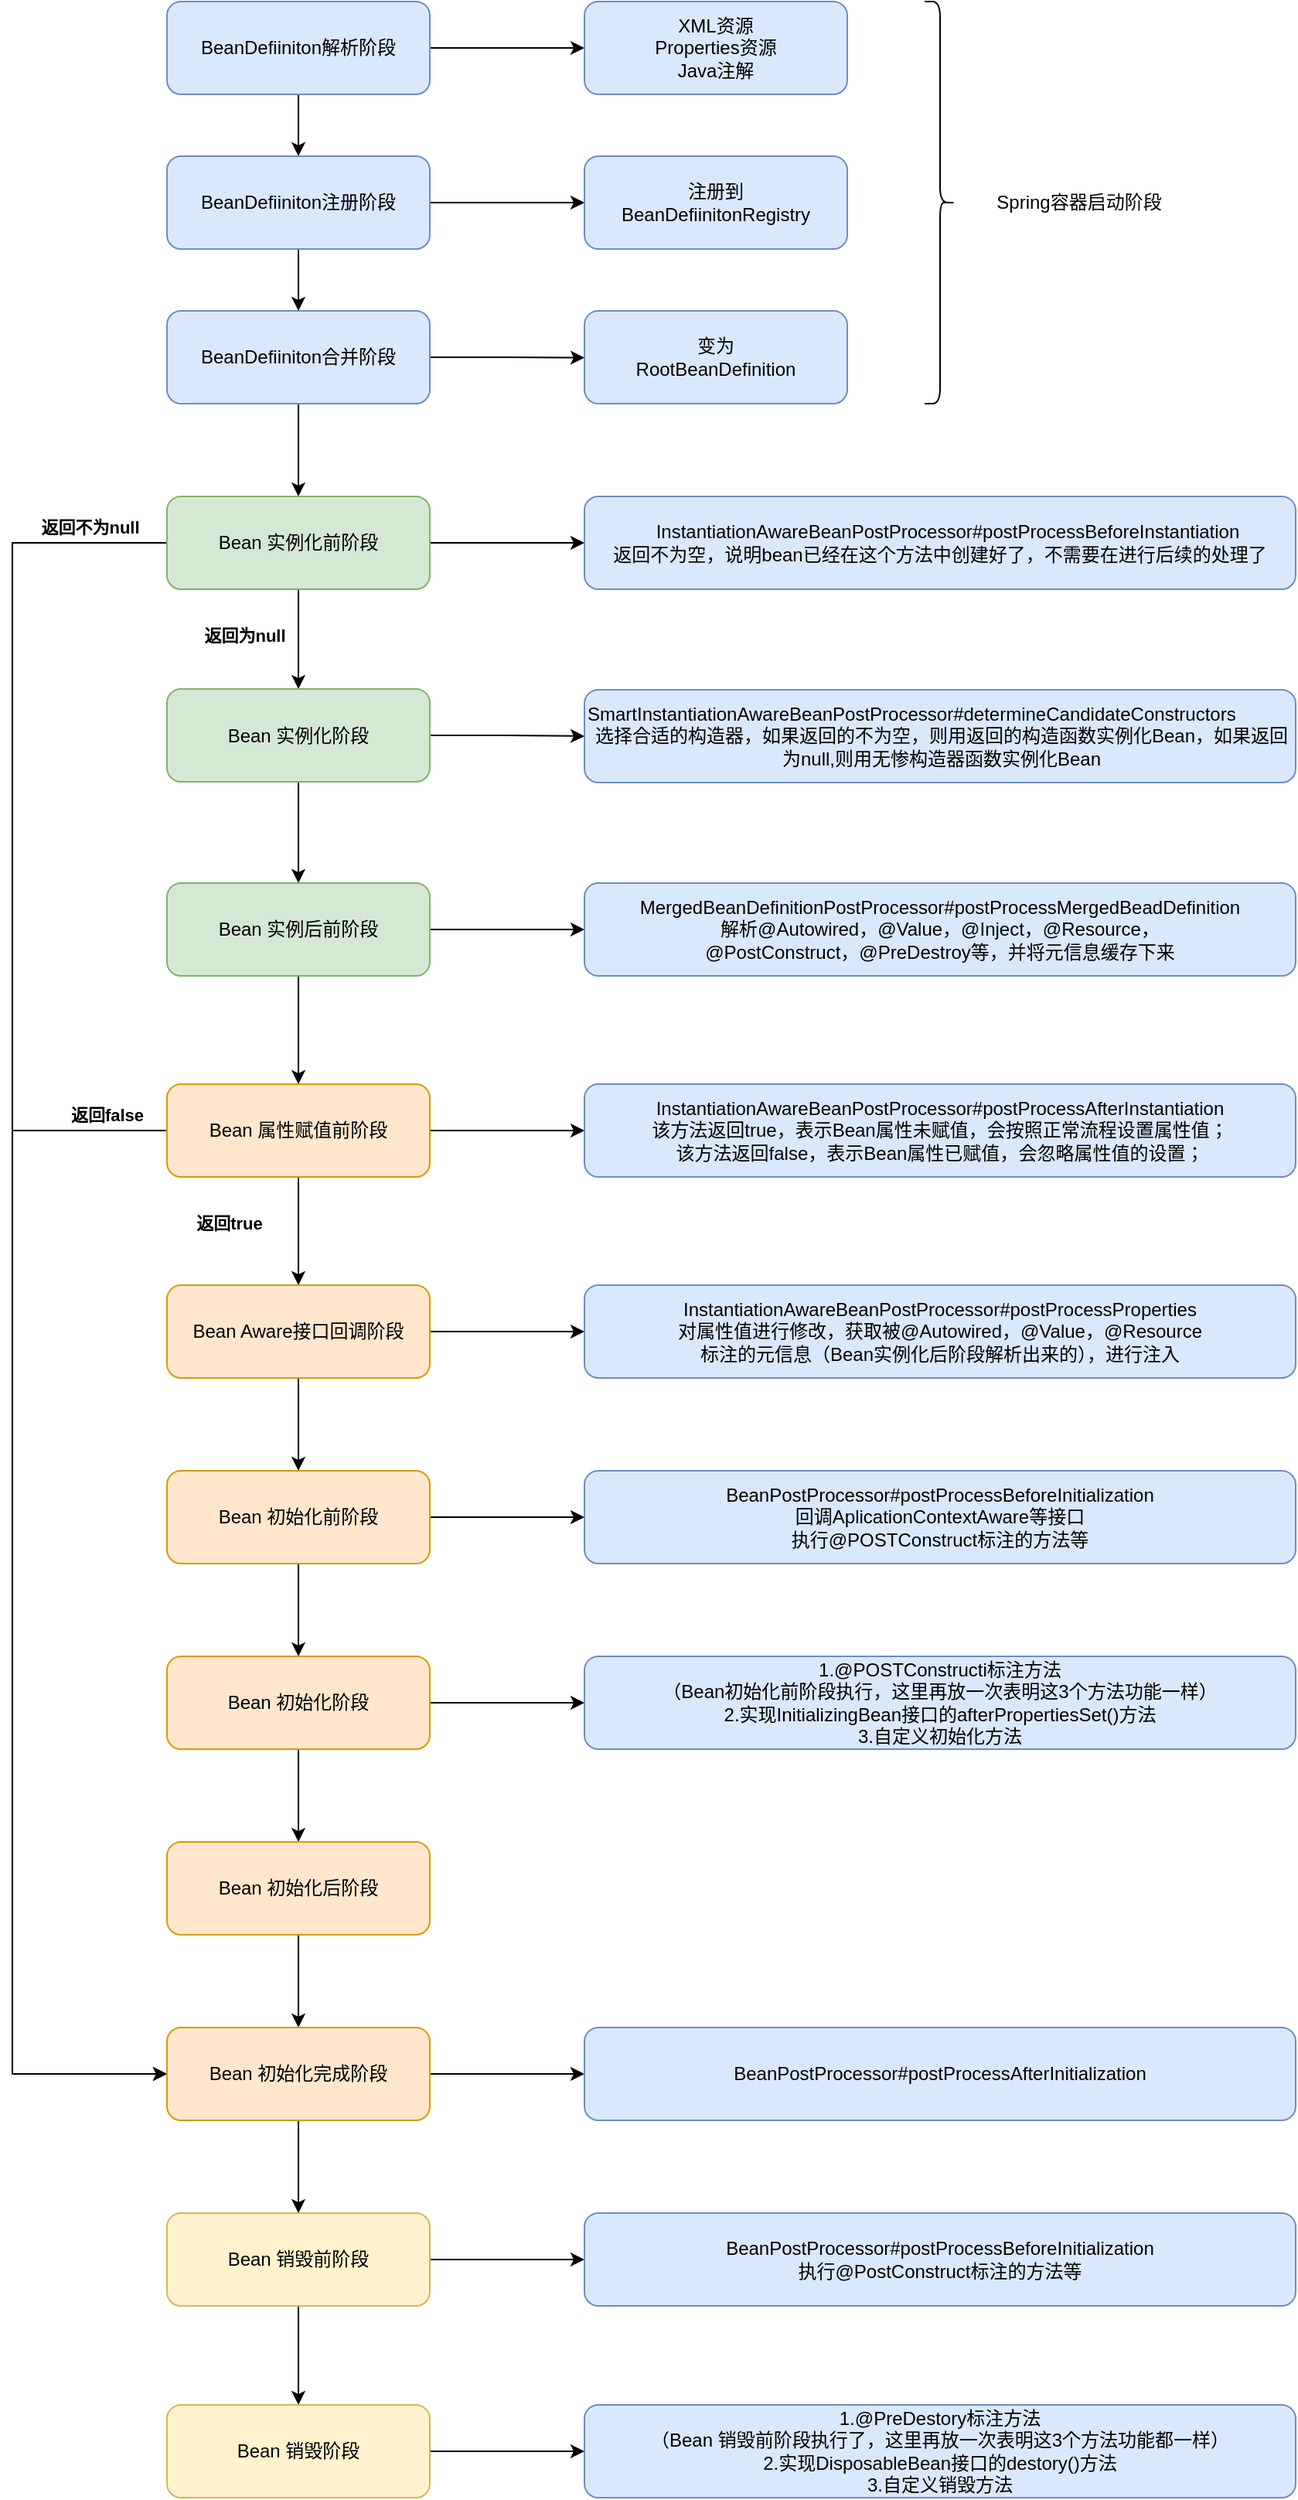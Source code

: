 <mxfile version="20.7.4" type="github">
  <diagram id="OlfqImsbNMb45H6n4PX8" name="第 1 页">
    <mxGraphModel dx="1366" dy="727" grid="1" gridSize="10" guides="1" tooltips="1" connect="1" arrows="1" fold="1" page="1" pageScale="1" pageWidth="827" pageHeight="1169" math="0" shadow="0">
      <root>
        <mxCell id="0" />
        <mxCell id="1" parent="0" />
        <mxCell id="ik_k4gAjeatmCQZmZOk4-6" style="edgeStyle=orthogonalEdgeStyle;rounded=0;orthogonalLoop=1;jettySize=auto;html=1;exitX=0.5;exitY=1;exitDx=0;exitDy=0;entryX=0.5;entryY=0;entryDx=0;entryDy=0;" edge="1" parent="1" source="ik_k4gAjeatmCQZmZOk4-1" target="ik_k4gAjeatmCQZmZOk4-4">
          <mxGeometry relative="1" as="geometry" />
        </mxCell>
        <mxCell id="ik_k4gAjeatmCQZmZOk4-8" style="edgeStyle=orthogonalEdgeStyle;rounded=0;orthogonalLoop=1;jettySize=auto;html=1;exitX=1;exitY=0.5;exitDx=0;exitDy=0;entryX=0;entryY=0.5;entryDx=0;entryDy=0;" edge="1" parent="1" source="ik_k4gAjeatmCQZmZOk4-1" target="ik_k4gAjeatmCQZmZOk4-7">
          <mxGeometry relative="1" as="geometry" />
        </mxCell>
        <mxCell id="ik_k4gAjeatmCQZmZOk4-1" value="BeanDefiiniton解析阶段" style="rounded=1;whiteSpace=wrap;html=1;fontStyle=0;fillColor=#dae8fc;strokeColor=#6c8ebf;" vertex="1" parent="1">
          <mxGeometry x="150" y="140" width="170" height="60" as="geometry" />
        </mxCell>
        <mxCell id="ik_k4gAjeatmCQZmZOk4-10" style="edgeStyle=orthogonalEdgeStyle;rounded=0;orthogonalLoop=1;jettySize=auto;html=1;exitX=1;exitY=0.5;exitDx=0;exitDy=0;entryX=0;entryY=0.5;entryDx=0;entryDy=0;" edge="1" parent="1" source="ik_k4gAjeatmCQZmZOk4-4" target="ik_k4gAjeatmCQZmZOk4-9">
          <mxGeometry relative="1" as="geometry" />
        </mxCell>
        <mxCell id="ik_k4gAjeatmCQZmZOk4-12" style="edgeStyle=orthogonalEdgeStyle;rounded=0;orthogonalLoop=1;jettySize=auto;html=1;exitX=0.5;exitY=1;exitDx=0;exitDy=0;entryX=0.5;entryY=0;entryDx=0;entryDy=0;" edge="1" parent="1" source="ik_k4gAjeatmCQZmZOk4-4" target="ik_k4gAjeatmCQZmZOk4-11">
          <mxGeometry relative="1" as="geometry" />
        </mxCell>
        <mxCell id="ik_k4gAjeatmCQZmZOk4-4" value="BeanDefiiniton注册阶段" style="rounded=1;whiteSpace=wrap;html=1;fontStyle=0;fillColor=#dae8fc;strokeColor=#6c8ebf;" vertex="1" parent="1">
          <mxGeometry x="150" y="240" width="170" height="60" as="geometry" />
        </mxCell>
        <mxCell id="ik_k4gAjeatmCQZmZOk4-7" value="XML资源&lt;br&gt;Properties资源&lt;br&gt;Java注解" style="rounded=1;whiteSpace=wrap;html=1;fontStyle=0;fillColor=#dae8fc;strokeColor=#6c8ebf;" vertex="1" parent="1">
          <mxGeometry x="420" y="140" width="170" height="60" as="geometry" />
        </mxCell>
        <mxCell id="ik_k4gAjeatmCQZmZOk4-9" value="&lt;br&gt;注册到&lt;br style=&quot;border-color: var(--border-color);&quot;&gt;BeanDefiinitonRegistry&lt;br style=&quot;border-color: var(--border-color);&quot;&gt;&lt;span style=&quot;border-color: var(--border-color); color: rgba(0, 0, 0, 0); font-family: monospace; font-size: 0px; text-align: start;&quot;&gt;%3CmxGraphModel%3E%3Croot%3E%3CmxCell%20id%3D%220%22%2F%3E%3CmxCell%20id%3D%221%22%20parent%3D%220%22%2F%3E%3CmxCell%20id%3D%222%22%20value%3D%22XML%E8%B5%84%E6%BA%90%26lt%3Bbr%26gt%3BProperties%E8%B5%84%E6%BA%90%26lt%3Bbr%26gt%3BJava%E6%B3%A8%E8%A7%A3%22%20style%3D%22rounded%3D1%3BwhiteSpace%3Dwrap%3Bhtml%3D1%3BfontStyle%3D0%22%20vertex%3D%221%22%20parent%3D%221%22%3E%3CmxGeometry%20x%3D%22420%22%20y%3D%22140%22%20width%3D%22170%22%20height%3D%2260%22%20as%3D%22geometry%22%2F%3E%3C%2FmxCell%3E%3C%2Froot%3E%3C%2FmxGraphModel%3E&lt;br style=&quot;border-color: var(--border-color);&quot;&gt;&lt;/span&gt;" style="rounded=1;whiteSpace=wrap;html=1;fontStyle=0;fillColor=#dae8fc;strokeColor=#6c8ebf;" vertex="1" parent="1">
          <mxGeometry x="420" y="240" width="170" height="60" as="geometry" />
        </mxCell>
        <mxCell id="ik_k4gAjeatmCQZmZOk4-13" style="edgeStyle=orthogonalEdgeStyle;rounded=0;orthogonalLoop=1;jettySize=auto;html=1;exitX=1;exitY=0.5;exitDx=0;exitDy=0;" edge="1" parent="1" source="ik_k4gAjeatmCQZmZOk4-11">
          <mxGeometry relative="1" as="geometry">
            <mxPoint x="420" y="370.286" as="targetPoint" />
          </mxGeometry>
        </mxCell>
        <mxCell id="ik_k4gAjeatmCQZmZOk4-18" style="edgeStyle=orthogonalEdgeStyle;rounded=0;orthogonalLoop=1;jettySize=auto;html=1;exitX=0.5;exitY=1;exitDx=0;exitDy=0;entryX=0.5;entryY=0;entryDx=0;entryDy=0;" edge="1" parent="1" source="ik_k4gAjeatmCQZmZOk4-11" target="ik_k4gAjeatmCQZmZOk4-17">
          <mxGeometry relative="1" as="geometry" />
        </mxCell>
        <mxCell id="ik_k4gAjeatmCQZmZOk4-11" value="BeanDefiiniton合并阶段" style="rounded=1;whiteSpace=wrap;html=1;fontStyle=0;fillColor=#dae8fc;strokeColor=#6c8ebf;" vertex="1" parent="1">
          <mxGeometry x="150" y="340" width="170" height="60" as="geometry" />
        </mxCell>
        <mxCell id="ik_k4gAjeatmCQZmZOk4-14" value="&lt;br&gt;变为&lt;br style=&quot;border-color: var(--border-color);&quot;&gt;RootBeanDefinition&lt;br style=&quot;border-color: var(--border-color);&quot;&gt;&lt;span style=&quot;border-color: var(--border-color); color: rgba(0, 0, 0, 0); font-family: monospace; font-size: 0px; text-align: start;&quot;&gt;%3CmxGraphModel%3E%3Croot%3E%3CmxCell%20id%3D%220%22%2F%3E%3CmxCell%20id%3D%221%22%20parent%3D%220%22%2F%3E%3CmxCell%20id%3D%222%22%20value%3D%22XML%E8%B5%84%E6%BA%90%26lt%3Bbr%26gt%3BProperties%E8%B5%84%E6%BA%90%26lt%3Bbr%26gt%3BJava%E6%B3%A8%E8%A7%A3%22%20style%3D%22rounded%3D1%3BwhiteSpace%3Dwrap%3Bhtml%3D1%3BfontStyle%3D0%22%20vertex%3D%221%22%20parent%3D%221%22%3E%3CmxGeometry%20x%3D%22420%22%20y%3D%22140%22%20width%3D%22170%22%20height%3D%2260%22%20as%3D%22geometry%22%2F%3E%3C%2FmxCell%3E%3C%2Froot%3E%3C%2FmxGraphModel%3E&lt;br style=&quot;border-color: var(--border-color);&quot;&gt;&lt;/span&gt;" style="rounded=1;whiteSpace=wrap;html=1;fontStyle=0;fillColor=#dae8fc;strokeColor=#6c8ebf;" vertex="1" parent="1">
          <mxGeometry x="420" y="340" width="170" height="60" as="geometry" />
        </mxCell>
        <mxCell id="ik_k4gAjeatmCQZmZOk4-15" value="" style="shape=curlyBracket;whiteSpace=wrap;html=1;rounded=1;flipH=1;labelPosition=right;verticalLabelPosition=middle;align=left;verticalAlign=middle;" vertex="1" parent="1">
          <mxGeometry x="640" y="140" width="20" height="260" as="geometry" />
        </mxCell>
        <mxCell id="ik_k4gAjeatmCQZmZOk4-16" value="Spring容器启动阶段" style="text;html=1;strokeColor=none;fillColor=none;align=center;verticalAlign=middle;whiteSpace=wrap;rounded=0;" vertex="1" parent="1">
          <mxGeometry x="680" y="255" width="120" height="30" as="geometry" />
        </mxCell>
        <mxCell id="ik_k4gAjeatmCQZmZOk4-20" style="edgeStyle=orthogonalEdgeStyle;rounded=0;orthogonalLoop=1;jettySize=auto;html=1;exitX=1;exitY=0.5;exitDx=0;exitDy=0;entryX=0;entryY=0.5;entryDx=0;entryDy=0;" edge="1" parent="1" source="ik_k4gAjeatmCQZmZOk4-17" target="ik_k4gAjeatmCQZmZOk4-19">
          <mxGeometry relative="1" as="geometry" />
        </mxCell>
        <mxCell id="ik_k4gAjeatmCQZmZOk4-23" value="返回为null" style="edgeStyle=orthogonalEdgeStyle;rounded=0;orthogonalLoop=1;jettySize=auto;html=1;exitX=0.5;exitY=1;exitDx=0;exitDy=0;entryX=0.5;entryY=0;entryDx=0;entryDy=0;fontStyle=1" edge="1" parent="1" source="ik_k4gAjeatmCQZmZOk4-17" target="ik_k4gAjeatmCQZmZOk4-22">
          <mxGeometry x="-0.07" y="-35" relative="1" as="geometry">
            <mxPoint as="offset" />
          </mxGeometry>
        </mxCell>
        <mxCell id="ik_k4gAjeatmCQZmZOk4-71" style="edgeStyle=orthogonalEdgeStyle;rounded=0;orthogonalLoop=1;jettySize=auto;html=1;exitX=0;exitY=0.5;exitDx=0;exitDy=0;entryX=0;entryY=0.5;entryDx=0;entryDy=0;" edge="1" parent="1" source="ik_k4gAjeatmCQZmZOk4-17" target="ik_k4gAjeatmCQZmZOk4-58">
          <mxGeometry relative="1" as="geometry">
            <mxPoint x="70" y="770" as="targetPoint" />
            <Array as="points">
              <mxPoint x="50" y="490" />
              <mxPoint x="50" y="1480" />
            </Array>
          </mxGeometry>
        </mxCell>
        <mxCell id="ik_k4gAjeatmCQZmZOk4-74" value="返回不为null" style="edgeLabel;html=1;align=center;verticalAlign=middle;resizable=0;points=[];fontStyle=1" vertex="1" connectable="0" parent="ik_k4gAjeatmCQZmZOk4-71">
          <mxGeometry x="-0.896" y="-2" relative="1" as="geometry">
            <mxPoint x="12" y="-8" as="offset" />
          </mxGeometry>
        </mxCell>
        <mxCell id="ik_k4gAjeatmCQZmZOk4-17" value="Bean 实例化前阶段" style="rounded=1;whiteSpace=wrap;html=1;fontStyle=0;fillColor=#d5e8d4;strokeColor=#82b366;" vertex="1" parent="1">
          <mxGeometry x="150" y="460" width="170" height="60" as="geometry" />
        </mxCell>
        <mxCell id="ik_k4gAjeatmCQZmZOk4-19" value="&lt;div style=&quot;&quot;&gt;&amp;nbsp; &amp;nbsp;InstantiationAwareBeanPostProcessor#postProcessBeforeInstantiation&lt;br&gt;返回不为空，说明bean已经在这个方法中创建好了，不需要在进行后续的处理了&lt;/div&gt;" style="rounded=1;whiteSpace=wrap;html=1;fontStyle=0;align=center;fillColor=#dae8fc;strokeColor=#6c8ebf;" vertex="1" parent="1">
          <mxGeometry x="420" y="460" width="460" height="60" as="geometry" />
        </mxCell>
        <mxCell id="ik_k4gAjeatmCQZmZOk4-25" style="edgeStyle=orthogonalEdgeStyle;rounded=0;orthogonalLoop=1;jettySize=auto;html=1;exitX=1;exitY=0.5;exitDx=0;exitDy=0;entryX=0;entryY=0.5;entryDx=0;entryDy=0;" edge="1" parent="1" source="ik_k4gAjeatmCQZmZOk4-22" target="ik_k4gAjeatmCQZmZOk4-24">
          <mxGeometry relative="1" as="geometry" />
        </mxCell>
        <mxCell id="ik_k4gAjeatmCQZmZOk4-27" style="edgeStyle=orthogonalEdgeStyle;rounded=0;orthogonalLoop=1;jettySize=auto;html=1;exitX=0.5;exitY=1;exitDx=0;exitDy=0;entryX=0.5;entryY=0;entryDx=0;entryDy=0;" edge="1" parent="1" source="ik_k4gAjeatmCQZmZOk4-22" target="ik_k4gAjeatmCQZmZOk4-26">
          <mxGeometry relative="1" as="geometry" />
        </mxCell>
        <mxCell id="ik_k4gAjeatmCQZmZOk4-22" value="Bean 实例化阶段" style="rounded=1;whiteSpace=wrap;html=1;fontStyle=0;fillColor=#d5e8d4;strokeColor=#82b366;" vertex="1" parent="1">
          <mxGeometry x="150" y="584.5" width="170" height="60" as="geometry" />
        </mxCell>
        <mxCell id="ik_k4gAjeatmCQZmZOk4-24" value="&lt;div style=&quot;&quot;&gt;SmartInstantiationAwareBeanPostProcessor#determineCandidateConstructors&lt;br&gt;&lt;div style=&quot;text-align: center;&quot;&gt;&lt;span style=&quot;background-color: initial;&quot;&gt;选择合适的构造器，如果返回的不为空，则用返回的构造函数实例化Bean，如果返回为null,则用无惨构造器函数实例化Bean&lt;/span&gt;&lt;/div&gt;&lt;/div&gt;" style="rounded=1;whiteSpace=wrap;html=1;fontStyle=0;align=left;fillColor=#dae8fc;strokeColor=#6c8ebf;" vertex="1" parent="1">
          <mxGeometry x="420" y="585" width="460" height="60" as="geometry" />
        </mxCell>
        <mxCell id="ik_k4gAjeatmCQZmZOk4-32" style="edgeStyle=orthogonalEdgeStyle;rounded=0;orthogonalLoop=1;jettySize=auto;html=1;exitX=1;exitY=0.5;exitDx=0;exitDy=0;" edge="1" parent="1" source="ik_k4gAjeatmCQZmZOk4-26" target="ik_k4gAjeatmCQZmZOk4-30">
          <mxGeometry relative="1" as="geometry" />
        </mxCell>
        <mxCell id="ik_k4gAjeatmCQZmZOk4-35" style="edgeStyle=orthogonalEdgeStyle;rounded=0;orthogonalLoop=1;jettySize=auto;html=1;exitX=0.5;exitY=1;exitDx=0;exitDy=0;entryX=0.5;entryY=0;entryDx=0;entryDy=0;" edge="1" parent="1" source="ik_k4gAjeatmCQZmZOk4-26" target="ik_k4gAjeatmCQZmZOk4-34">
          <mxGeometry relative="1" as="geometry" />
        </mxCell>
        <mxCell id="ik_k4gAjeatmCQZmZOk4-26" value="Bean 实例后前阶段" style="rounded=1;whiteSpace=wrap;html=1;fontStyle=0;fillColor=#d5e8d4;strokeColor=#82b366;" vertex="1" parent="1">
          <mxGeometry x="150" y="710" width="170" height="60" as="geometry" />
        </mxCell>
        <mxCell id="ik_k4gAjeatmCQZmZOk4-30" value="&lt;div style=&quot;&quot;&gt;&lt;div style=&quot;&quot;&gt;MergedBeanDefinitionPostProcessor#postProcessMergedBeadDefinition&lt;br&gt;解析@Autowired，@Value，@Inject，@Resource，&lt;br&gt;@PostConstruct，@PreDestroy等，并将元信息缓存下来&lt;/div&gt;&lt;/div&gt;" style="rounded=1;whiteSpace=wrap;html=1;fontStyle=0;align=center;fillColor=#dae8fc;strokeColor=#6c8ebf;" vertex="1" parent="1">
          <mxGeometry x="420" y="710" width="460" height="60" as="geometry" />
        </mxCell>
        <mxCell id="ik_k4gAjeatmCQZmZOk4-37" style="edgeStyle=orthogonalEdgeStyle;rounded=0;orthogonalLoop=1;jettySize=auto;html=1;exitX=1;exitY=0.5;exitDx=0;exitDy=0;entryX=0;entryY=0.5;entryDx=0;entryDy=0;" edge="1" parent="1" source="ik_k4gAjeatmCQZmZOk4-34" target="ik_k4gAjeatmCQZmZOk4-36">
          <mxGeometry relative="1" as="geometry" />
        </mxCell>
        <mxCell id="ik_k4gAjeatmCQZmZOk4-41" value="返回true" style="edgeStyle=orthogonalEdgeStyle;rounded=0;orthogonalLoop=1;jettySize=auto;html=1;exitX=0.5;exitY=1;exitDx=0;exitDy=0;entryX=0.5;entryY=0;entryDx=0;entryDy=0;fontStyle=1" edge="1" parent="1" source="ik_k4gAjeatmCQZmZOk4-34" target="ik_k4gAjeatmCQZmZOk4-38">
          <mxGeometry x="-0.143" y="-45" relative="1" as="geometry">
            <mxPoint as="offset" />
          </mxGeometry>
        </mxCell>
        <mxCell id="ik_k4gAjeatmCQZmZOk4-72" style="edgeStyle=orthogonalEdgeStyle;rounded=0;orthogonalLoop=1;jettySize=auto;html=1;exitX=0;exitY=0.5;exitDx=0;exitDy=0;entryX=0;entryY=0.5;entryDx=0;entryDy=0;" edge="1" parent="1" source="ik_k4gAjeatmCQZmZOk4-34" target="ik_k4gAjeatmCQZmZOk4-58">
          <mxGeometry relative="1" as="geometry">
            <Array as="points">
              <mxPoint x="50" y="870" />
              <mxPoint x="50" y="1480" />
            </Array>
          </mxGeometry>
        </mxCell>
        <mxCell id="ik_k4gAjeatmCQZmZOk4-73" value="返回false" style="edgeLabel;html=1;align=center;verticalAlign=middle;resizable=0;points=[];fontStyle=1" vertex="1" connectable="0" parent="ik_k4gAjeatmCQZmZOk4-72">
          <mxGeometry x="-0.848" y="-3" relative="1" as="geometry">
            <mxPoint x="22" y="-7" as="offset" />
          </mxGeometry>
        </mxCell>
        <mxCell id="ik_k4gAjeatmCQZmZOk4-34" value="Bean 属性赋值前阶段" style="rounded=1;whiteSpace=wrap;html=1;fontStyle=0;fillColor=#ffe6cc;strokeColor=#d79b00;" vertex="1" parent="1">
          <mxGeometry x="150" y="840" width="170" height="60" as="geometry" />
        </mxCell>
        <mxCell id="ik_k4gAjeatmCQZmZOk4-36" value="&lt;div style=&quot;&quot;&gt;&lt;div style=&quot;&quot;&gt;InstantiationAwareBeanPostProcessor#postProcessAfterInstantiation&lt;br&gt;该方法返回true，表示Bean属性未赋值，会按照正常流程设置属性值；&lt;br&gt;该方法返回false，&lt;span style=&quot;background-color: initial;&quot;&gt;表示Bean属性已赋值，&lt;/span&gt;&lt;span style=&quot;background-color: initial;&quot;&gt;会忽略属性值的设置；&lt;/span&gt;&lt;/div&gt;&lt;/div&gt;" style="rounded=1;whiteSpace=wrap;html=1;fontStyle=0;align=center;fillColor=#dae8fc;strokeColor=#6c8ebf;" vertex="1" parent="1">
          <mxGeometry x="420" y="840" width="460" height="60" as="geometry" />
        </mxCell>
        <mxCell id="ik_k4gAjeatmCQZmZOk4-40" style="edgeStyle=orthogonalEdgeStyle;rounded=0;orthogonalLoop=1;jettySize=auto;html=1;exitX=1;exitY=0.5;exitDx=0;exitDy=0;entryX=0;entryY=0.5;entryDx=0;entryDy=0;" edge="1" parent="1" source="ik_k4gAjeatmCQZmZOk4-38" target="ik_k4gAjeatmCQZmZOk4-39">
          <mxGeometry relative="1" as="geometry" />
        </mxCell>
        <mxCell id="ik_k4gAjeatmCQZmZOk4-45" style="edgeStyle=orthogonalEdgeStyle;rounded=0;orthogonalLoop=1;jettySize=auto;html=1;exitX=0.5;exitY=1;exitDx=0;exitDy=0;" edge="1" parent="1" source="ik_k4gAjeatmCQZmZOk4-38" target="ik_k4gAjeatmCQZmZOk4-43">
          <mxGeometry relative="1" as="geometry" />
        </mxCell>
        <mxCell id="ik_k4gAjeatmCQZmZOk4-38" value="Bean Aware接口回调阶段" style="rounded=1;whiteSpace=wrap;html=1;fontStyle=0;fillColor=#ffe6cc;strokeColor=#d79b00;" vertex="1" parent="1">
          <mxGeometry x="150" y="970" width="170" height="60" as="geometry" />
        </mxCell>
        <mxCell id="ik_k4gAjeatmCQZmZOk4-39" value="&lt;div style=&quot;&quot;&gt;&lt;div style=&quot;&quot;&gt;InstantiationAwareBeanPostProcessor#postProcessProperties&lt;br&gt;对属性值进行修改，获取被@Autowired，@Value，@Resource&lt;br&gt;标注的元信息（Bean实例化后阶段解析出来的），进行注入&lt;/div&gt;&lt;/div&gt;" style="rounded=1;whiteSpace=wrap;html=1;fontStyle=0;align=center;fillColor=#dae8fc;strokeColor=#6c8ebf;" vertex="1" parent="1">
          <mxGeometry x="420" y="970" width="460" height="60" as="geometry" />
        </mxCell>
        <mxCell id="ik_k4gAjeatmCQZmZOk4-47" style="edgeStyle=orthogonalEdgeStyle;rounded=0;orthogonalLoop=1;jettySize=auto;html=1;exitX=1;exitY=0.5;exitDx=0;exitDy=0;entryX=0;entryY=0.5;entryDx=0;entryDy=0;" edge="1" parent="1" source="ik_k4gAjeatmCQZmZOk4-43" target="ik_k4gAjeatmCQZmZOk4-46">
          <mxGeometry relative="1" as="geometry" />
        </mxCell>
        <mxCell id="ik_k4gAjeatmCQZmZOk4-51" style="edgeStyle=orthogonalEdgeStyle;rounded=0;orthogonalLoop=1;jettySize=auto;html=1;exitX=0.5;exitY=1;exitDx=0;exitDy=0;entryX=0.5;entryY=0;entryDx=0;entryDy=0;" edge="1" parent="1" source="ik_k4gAjeatmCQZmZOk4-43" target="ik_k4gAjeatmCQZmZOk4-48">
          <mxGeometry relative="1" as="geometry" />
        </mxCell>
        <mxCell id="ik_k4gAjeatmCQZmZOk4-43" value="Bean 初始化前阶段" style="rounded=1;whiteSpace=wrap;html=1;fontStyle=0;fillColor=#ffe6cc;strokeColor=#d79b00;" vertex="1" parent="1">
          <mxGeometry x="150" y="1090" width="170" height="60" as="geometry" />
        </mxCell>
        <mxCell id="ik_k4gAjeatmCQZmZOk4-46" value="&lt;div style=&quot;&quot;&gt;&lt;div style=&quot;&quot;&gt;BeanPostProcessor#postProcessBeforeInitialization&lt;br&gt;回调AplicationContextAware等接口&lt;br&gt;执行@POSTConstruct标注的方法等&lt;/div&gt;&lt;/div&gt;" style="rounded=1;whiteSpace=wrap;html=1;fontStyle=0;align=center;fillColor=#dae8fc;strokeColor=#6c8ebf;" vertex="1" parent="1">
          <mxGeometry x="420" y="1090" width="460" height="60" as="geometry" />
        </mxCell>
        <mxCell id="ik_k4gAjeatmCQZmZOk4-50" style="edgeStyle=orthogonalEdgeStyle;rounded=0;orthogonalLoop=1;jettySize=auto;html=1;exitX=1;exitY=0.5;exitDx=0;exitDy=0;entryX=0;entryY=0.5;entryDx=0;entryDy=0;" edge="1" parent="1" source="ik_k4gAjeatmCQZmZOk4-48" target="ik_k4gAjeatmCQZmZOk4-49">
          <mxGeometry relative="1" as="geometry" />
        </mxCell>
        <mxCell id="ik_k4gAjeatmCQZmZOk4-54" style="edgeStyle=orthogonalEdgeStyle;rounded=0;orthogonalLoop=1;jettySize=auto;html=1;exitX=0.5;exitY=1;exitDx=0;exitDy=0;" edge="1" parent="1" source="ik_k4gAjeatmCQZmZOk4-48" target="ik_k4gAjeatmCQZmZOk4-52">
          <mxGeometry relative="1" as="geometry" />
        </mxCell>
        <mxCell id="ik_k4gAjeatmCQZmZOk4-48" value="Bean 初始化阶段" style="rounded=1;whiteSpace=wrap;html=1;fontStyle=0;fillColor=#ffe6cc;strokeColor=#d79b00;" vertex="1" parent="1">
          <mxGeometry x="150" y="1210" width="170" height="60" as="geometry" />
        </mxCell>
        <mxCell id="ik_k4gAjeatmCQZmZOk4-49" value="&lt;div style=&quot;&quot;&gt;&lt;div style=&quot;&quot;&gt;1.@POSTConstructi标注方法&lt;br&gt;（Bean初始化前阶段执行，这里再放一次表明这3个方法功能一样）&lt;br&gt;2.实现InitializingBean接口的afterPropertiesSet()方法&lt;br&gt;3.自定义初始化方法&lt;/div&gt;&lt;/div&gt;" style="rounded=1;whiteSpace=wrap;html=1;fontStyle=0;align=center;fillColor=#dae8fc;strokeColor=#6c8ebf;" vertex="1" parent="1">
          <mxGeometry x="420" y="1210" width="460" height="60" as="geometry" />
        </mxCell>
        <mxCell id="ik_k4gAjeatmCQZmZOk4-60" style="edgeStyle=orthogonalEdgeStyle;rounded=0;orthogonalLoop=1;jettySize=auto;html=1;exitX=0.5;exitY=1;exitDx=0;exitDy=0;" edge="1" parent="1" source="ik_k4gAjeatmCQZmZOk4-52" target="ik_k4gAjeatmCQZmZOk4-58">
          <mxGeometry relative="1" as="geometry" />
        </mxCell>
        <mxCell id="ik_k4gAjeatmCQZmZOk4-52" value="Bean 初始化后阶段" style="rounded=1;whiteSpace=wrap;html=1;fontStyle=0;fillColor=#ffe6cc;strokeColor=#d79b00;" vertex="1" parent="1">
          <mxGeometry x="150" y="1330" width="170" height="60" as="geometry" />
        </mxCell>
        <mxCell id="ik_k4gAjeatmCQZmZOk4-62" style="edgeStyle=orthogonalEdgeStyle;rounded=0;orthogonalLoop=1;jettySize=auto;html=1;exitX=1;exitY=0.5;exitDx=0;exitDy=0;entryX=0;entryY=0.5;entryDx=0;entryDy=0;" edge="1" parent="1" source="ik_k4gAjeatmCQZmZOk4-58" target="ik_k4gAjeatmCQZmZOk4-61">
          <mxGeometry relative="1" as="geometry" />
        </mxCell>
        <mxCell id="ik_k4gAjeatmCQZmZOk4-64" style="edgeStyle=orthogonalEdgeStyle;rounded=0;orthogonalLoop=1;jettySize=auto;html=1;exitX=0.5;exitY=1;exitDx=0;exitDy=0;entryX=0.5;entryY=0;entryDx=0;entryDy=0;" edge="1" parent="1" source="ik_k4gAjeatmCQZmZOk4-58" target="ik_k4gAjeatmCQZmZOk4-63">
          <mxGeometry relative="1" as="geometry" />
        </mxCell>
        <mxCell id="ik_k4gAjeatmCQZmZOk4-58" value="Bean 初始化完成阶段" style="rounded=1;whiteSpace=wrap;html=1;fontStyle=0;fillColor=#ffe6cc;strokeColor=#d79b00;" vertex="1" parent="1">
          <mxGeometry x="150" y="1450" width="170" height="60" as="geometry" />
        </mxCell>
        <mxCell id="ik_k4gAjeatmCQZmZOk4-61" value="&lt;div style=&quot;&quot;&gt;&lt;div style=&quot;&quot;&gt;BeanPostProcessor#postProcessAfterInitialization&lt;/div&gt;&lt;/div&gt;" style="rounded=1;whiteSpace=wrap;html=1;fontStyle=0;align=center;fillColor=#dae8fc;strokeColor=#6c8ebf;" vertex="1" parent="1">
          <mxGeometry x="420" y="1450" width="460" height="60" as="geometry" />
        </mxCell>
        <mxCell id="ik_k4gAjeatmCQZmZOk4-66" style="edgeStyle=orthogonalEdgeStyle;rounded=0;orthogonalLoop=1;jettySize=auto;html=1;exitX=1;exitY=0.5;exitDx=0;exitDy=0;entryX=0;entryY=0.5;entryDx=0;entryDy=0;" edge="1" parent="1" source="ik_k4gAjeatmCQZmZOk4-63" target="ik_k4gAjeatmCQZmZOk4-65">
          <mxGeometry relative="1" as="geometry" />
        </mxCell>
        <mxCell id="ik_k4gAjeatmCQZmZOk4-68" style="edgeStyle=orthogonalEdgeStyle;rounded=0;orthogonalLoop=1;jettySize=auto;html=1;exitX=0.5;exitY=1;exitDx=0;exitDy=0;" edge="1" parent="1" source="ik_k4gAjeatmCQZmZOk4-63" target="ik_k4gAjeatmCQZmZOk4-67">
          <mxGeometry relative="1" as="geometry" />
        </mxCell>
        <mxCell id="ik_k4gAjeatmCQZmZOk4-63" value="Bean 销毁前阶段" style="rounded=1;whiteSpace=wrap;html=1;fontStyle=0;fillColor=#fff2cc;strokeColor=#d6b656;" vertex="1" parent="1">
          <mxGeometry x="150" y="1570" width="170" height="60" as="geometry" />
        </mxCell>
        <mxCell id="ik_k4gAjeatmCQZmZOk4-65" value="&lt;div style=&quot;&quot;&gt;&lt;div style=&quot;&quot;&gt;BeanPostProcessor#postProcessBeforeInitialization&lt;br&gt;执行@PostConstruct标注的方法等&lt;/div&gt;&lt;/div&gt;" style="rounded=1;whiteSpace=wrap;html=1;fontStyle=0;align=center;fillColor=#dae8fc;strokeColor=#6c8ebf;" vertex="1" parent="1">
          <mxGeometry x="420" y="1570" width="460" height="60" as="geometry" />
        </mxCell>
        <mxCell id="ik_k4gAjeatmCQZmZOk4-70" style="edgeStyle=orthogonalEdgeStyle;rounded=0;orthogonalLoop=1;jettySize=auto;html=1;exitX=1;exitY=0.5;exitDx=0;exitDy=0;entryX=0;entryY=0.5;entryDx=0;entryDy=0;" edge="1" parent="1" source="ik_k4gAjeatmCQZmZOk4-67" target="ik_k4gAjeatmCQZmZOk4-69">
          <mxGeometry relative="1" as="geometry" />
        </mxCell>
        <mxCell id="ik_k4gAjeatmCQZmZOk4-67" value="Bean 销毁阶段" style="rounded=1;whiteSpace=wrap;html=1;fontStyle=0;fillColor=#fff2cc;strokeColor=#d6b656;" vertex="1" parent="1">
          <mxGeometry x="150" y="1694" width="170" height="60" as="geometry" />
        </mxCell>
        <mxCell id="ik_k4gAjeatmCQZmZOk4-69" value="&lt;div style=&quot;&quot;&gt;&lt;div style=&quot;&quot;&gt;1.@PreDestory标注方法&lt;br&gt;（Bean 销毁前阶段执行了，这里再放一次表明这3个方法功能都一样）&lt;br&gt;2.实现DisposableBean接口的destory()方法&lt;br&gt;3.自定义销毁方法&lt;/div&gt;&lt;/div&gt;" style="rounded=1;whiteSpace=wrap;html=1;fontStyle=0;align=center;fillColor=#dae8fc;strokeColor=#6c8ebf;" vertex="1" parent="1">
          <mxGeometry x="420" y="1694" width="460" height="60" as="geometry" />
        </mxCell>
      </root>
    </mxGraphModel>
  </diagram>
</mxfile>
